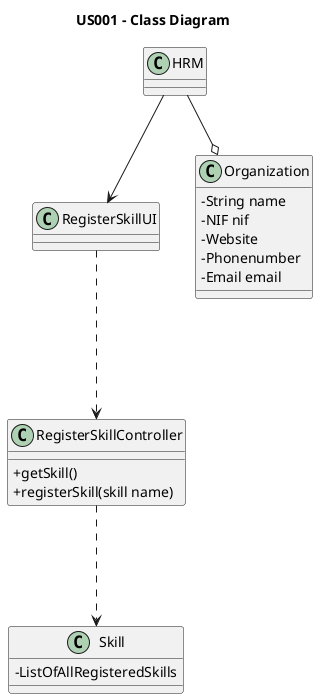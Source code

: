 @startuml
'skinparam monochrome true
skinparam packageStyle rectangle
skinparam shadowing false
skinparam linetype polyline
'skinparam linetype orto
title US001 - Class Diagram
skinparam classAttributeIconSize 0

'left to right direction

Class RegisterSkillController{
    +getSkill()
    +registerSkill(skill name)
}

Class RegisterSkillUI {

}

class Organization {
    -String name
    -NIF nif
    -Website
    -Phonenumber
    -Email email
}
class HRM {

}

class Skill{
    -ListOfAllRegisteredSkills

}
RegisterSkillUI --.> RegisterSkillController
HRM --o Organization
RegisterSkillController --.> Skill
HRM -->  RegisterSkillUI
@enduml